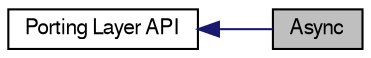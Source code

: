 digraph "Async"
{
  bgcolor="transparent";
  edge [fontname="FreeSans",fontsize="10",labelfontname="FreeSans",labelfontsize="10"];
  node [fontname="FreeSans",fontsize="10",shape=record];
  rankdir=LR;
  Node0 [label="Async",height=0.2,width=0.4,color="black", fillcolor="grey75", style="filled" fontcolor="black"];
  Node1 [label="Porting Layer API",height=0.2,width=0.4,color="black",URL="$group__pl.html"];
  Node1->Node0 [shape=plaintext, color="midnightblue", dir="back", style="solid"];
}
